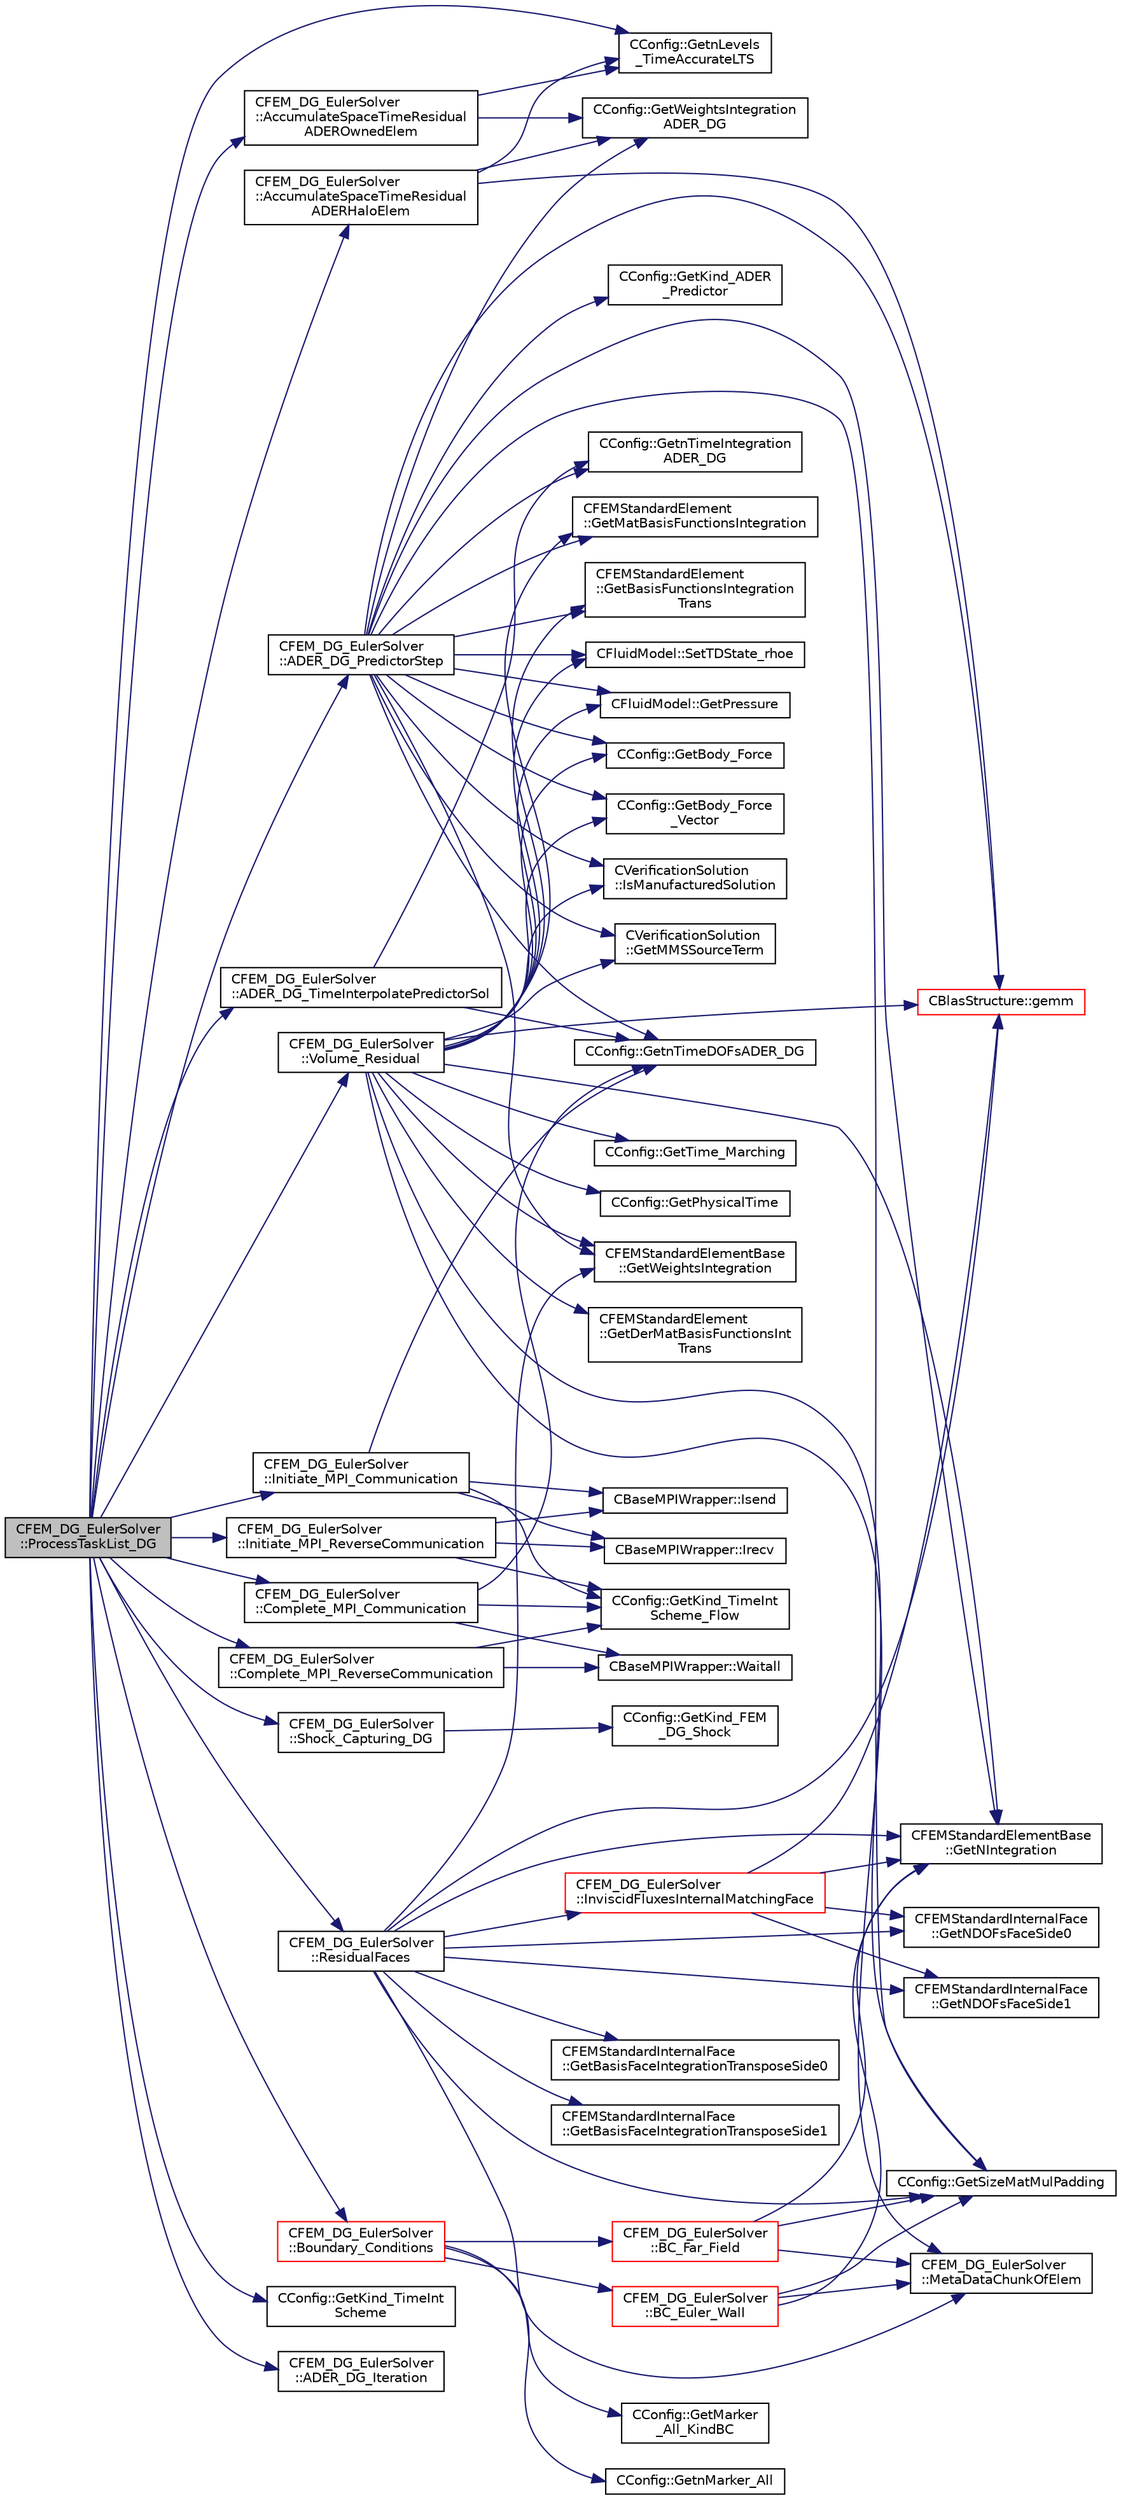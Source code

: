 digraph "CFEM_DG_EulerSolver::ProcessTaskList_DG"
{
  edge [fontname="Helvetica",fontsize="10",labelfontname="Helvetica",labelfontsize="10"];
  node [fontname="Helvetica",fontsize="10",shape=record];
  rankdir="LR";
  Node1411 [label="CFEM_DG_EulerSolver\l::ProcessTaskList_DG",height=0.2,width=0.4,color="black", fillcolor="grey75", style="filled", fontcolor="black"];
  Node1411 -> Node1412 [color="midnightblue",fontsize="10",style="solid",fontname="Helvetica"];
  Node1412 [label="CConfig::GetnLevels\l_TimeAccurateLTS",height=0.2,width=0.4,color="black", fillcolor="white", style="filled",URL="$class_c_config.html#a957e791919e7c6947131c06aedc7ff8d",tooltip="Get the number of time levels for time accurate local time stepping. "];
  Node1411 -> Node1413 [color="midnightblue",fontsize="10",style="solid",fontname="Helvetica"];
  Node1413 [label="CFEM_DG_EulerSolver\l::ADER_DG_PredictorStep",height=0.2,width=0.4,color="black", fillcolor="white", style="filled",URL="$class_c_f_e_m___d_g___euler_solver.html#a53f3bd445632823baa18657a29553842",tooltip="Function, carries out the predictor step of the ADER-DG time integration. "];
  Node1413 -> Node1414 [color="midnightblue",fontsize="10",style="solid",fontname="Helvetica"];
  Node1414 [label="CConfig::GetnTimeDOFsADER_DG",height=0.2,width=0.4,color="black", fillcolor="white", style="filled",URL="$class_c_config.html#ab110ba67babf383e40ac4896bc65a599",tooltip="Get the number time DOFs for ADER-DG. "];
  Node1413 -> Node1415 [color="midnightblue",fontsize="10",style="solid",fontname="Helvetica"];
  Node1415 [label="CConfig::GetnTimeIntegration\lADER_DG",height=0.2,width=0.4,color="black", fillcolor="white", style="filled",URL="$class_c_config.html#ae7e9d4b942d0db4b72f461c180ade3a4",tooltip="Get the number time integration points for ADER-DG. "];
  Node1413 -> Node1416 [color="midnightblue",fontsize="10",style="solid",fontname="Helvetica"];
  Node1416 [label="CConfig::GetWeightsIntegration\lADER_DG",height=0.2,width=0.4,color="black", fillcolor="white", style="filled",URL="$class_c_config.html#ab61a5a25dc9a2d37c22d4744d26b690d",tooltip="Get the weights of the time integration points for ADER-DG. "];
  Node1413 -> Node1417 [color="midnightblue",fontsize="10",style="solid",fontname="Helvetica"];
  Node1417 [label="CConfig::GetKind_ADER\l_Predictor",height=0.2,width=0.4,color="black", fillcolor="white", style="filled",URL="$class_c_config.html#a6a283ba2b1eacb99905f0e12636c8e15",tooltip="Get the kind of scheme (aliased or non-aliased) to be used in the predictor step of ADER-DG..."];
  Node1413 -> Node1418 [color="midnightblue",fontsize="10",style="solid",fontname="Helvetica"];
  Node1418 [label="CConfig::GetSizeMatMulPadding",height=0.2,width=0.4,color="black", fillcolor="white", style="filled",URL="$class_c_config.html#aea5478f0851e4cb4d11c262fb6c6e8c4",tooltip="Function to make available the matrix size in vectorization in order to optimize the gemm performance..."];
  Node1413 -> Node1419 [color="midnightblue",fontsize="10",style="solid",fontname="Helvetica"];
  Node1419 [label="CBlasStructure::gemm",height=0.2,width=0.4,color="red", fillcolor="white", style="filled",URL="$class_c_blas_structure.html#a40a585307895af828a7f51cd0ccbf81d",tooltip="Function, which carries out a dense matrix product. It is a limited version of the BLAS gemm function..."];
  Node1413 -> Node1422 [color="midnightblue",fontsize="10",style="solid",fontname="Helvetica"];
  Node1422 [label="CFEMStandardElementBase\l::GetNIntegration",height=0.2,width=0.4,color="black", fillcolor="white", style="filled",URL="$class_c_f_e_m_standard_element_base.html#aa5ad06a05a1d7b66bccca65521168a3b",tooltip="Function, which makes available the number of integration points for this standard element..."];
  Node1413 -> Node1423 [color="midnightblue",fontsize="10",style="solid",fontname="Helvetica"];
  Node1423 [label="CFEMStandardElement\l::GetMatBasisFunctionsIntegration",height=0.2,width=0.4,color="black", fillcolor="white", style="filled",URL="$class_c_f_e_m_standard_element.html#a6fbf928e9b9fa2fd9dab46309e0ed6b6",tooltip="Function, which makes available the matrix storage of the basis functions in the integration points..."];
  Node1413 -> Node1424 [color="midnightblue",fontsize="10",style="solid",fontname="Helvetica"];
  Node1424 [label="CFEMStandardElement\l::GetBasisFunctionsIntegration\lTrans",height=0.2,width=0.4,color="black", fillcolor="white", style="filled",URL="$class_c_f_e_m_standard_element.html#a0d8111ae54b825086ea24a9241a361f1",tooltip="Function, which makes available the transpose of the basis functions in the integration points..."];
  Node1413 -> Node1425 [color="midnightblue",fontsize="10",style="solid",fontname="Helvetica"];
  Node1425 [label="CFEMStandardElementBase\l::GetWeightsIntegration",height=0.2,width=0.4,color="black", fillcolor="white", style="filled",URL="$class_c_f_e_m_standard_element_base.html#abf33578c3a19de596dc704d3d4d00039",tooltip="Function, which makes available the weights in the integration points. "];
  Node1413 -> Node1426 [color="midnightblue",fontsize="10",style="solid",fontname="Helvetica"];
  Node1426 [label="CFluidModel::SetTDState_rhoe",height=0.2,width=0.4,color="black", fillcolor="white", style="filled",URL="$class_c_fluid_model.html#a90fdefd3a55d97d55d5211988c9a7ab1",tooltip="virtual member that would be different for each gas model implemented "];
  Node1413 -> Node1427 [color="midnightblue",fontsize="10",style="solid",fontname="Helvetica"];
  Node1427 [label="CFluidModel::GetPressure",height=0.2,width=0.4,color="black", fillcolor="white", style="filled",URL="$class_c_fluid_model.html#a169d9e9a0c7f8b5d35642940c62c4ecb",tooltip="Get fluid pressure. "];
  Node1413 -> Node1428 [color="midnightblue",fontsize="10",style="solid",fontname="Helvetica"];
  Node1428 [label="CConfig::GetBody_Force",height=0.2,width=0.4,color="black", fillcolor="white", style="filled",URL="$class_c_config.html#a9af4200d2cd764653d2707da4acc7847",tooltip="Get information about the body force. "];
  Node1413 -> Node1429 [color="midnightblue",fontsize="10",style="solid",fontname="Helvetica"];
  Node1429 [label="CConfig::GetBody_Force\l_Vector",height=0.2,width=0.4,color="black", fillcolor="white", style="filled",URL="$class_c_config.html#aa6f6ce87c87183da706c9e5521c1b812",tooltip="Get a pointer to the body force vector. "];
  Node1413 -> Node1430 [color="midnightblue",fontsize="10",style="solid",fontname="Helvetica"];
  Node1430 [label="CVerificationSolution\l::IsManufacturedSolution",height=0.2,width=0.4,color="black", fillcolor="white", style="filled",URL="$class_c_verification_solution.html#ae5a41206f55ba338ba300537b46827ba",tooltip="Whether or not this verification solution is a manufactured solution. "];
  Node1413 -> Node1431 [color="midnightblue",fontsize="10",style="solid",fontname="Helvetica"];
  Node1431 [label="CVerificationSolution\l::GetMMSSourceTerm",height=0.2,width=0.4,color="black", fillcolor="white", style="filled",URL="$class_c_verification_solution.html#ac9d8e5f8800e95f9b5831b4ff8c6c27d",tooltip="Get the source term for the manufactured solution (MMS). "];
  Node1411 -> Node1432 [color="midnightblue",fontsize="10",style="solid",fontname="Helvetica"];
  Node1432 [label="CFEM_DG_EulerSolver\l::Initiate_MPI_Communication",height=0.2,width=0.4,color="black", fillcolor="white", style="filled",URL="$class_c_f_e_m___d_g___euler_solver.html#aef4dade05b74d3e36f5b2c91d0a6fa46",tooltip="Routine that initiates the non-blocking communication between ranks for the givem time level..."];
  Node1432 -> Node1433 [color="midnightblue",fontsize="10",style="solid",fontname="Helvetica"];
  Node1433 [label="CConfig::GetKind_TimeInt\lScheme_Flow",height=0.2,width=0.4,color="black", fillcolor="white", style="filled",URL="$class_c_config.html#a20e5fd7b43cfd2bf2bcf5137f12bc635",tooltip="Get the kind of integration scheme (explicit or implicit) for the flow equations. ..."];
  Node1432 -> Node1414 [color="midnightblue",fontsize="10",style="solid",fontname="Helvetica"];
  Node1432 -> Node1434 [color="midnightblue",fontsize="10",style="solid",fontname="Helvetica"];
  Node1434 [label="CBaseMPIWrapper::Isend",height=0.2,width=0.4,color="black", fillcolor="white", style="filled",URL="$class_c_base_m_p_i_wrapper.html#a43a415ec11a029ade218eaf8c807a817"];
  Node1432 -> Node1435 [color="midnightblue",fontsize="10",style="solid",fontname="Helvetica"];
  Node1435 [label="CBaseMPIWrapper::Irecv",height=0.2,width=0.4,color="black", fillcolor="white", style="filled",URL="$class_c_base_m_p_i_wrapper.html#ae41565b441aee76e1b48eb03e5ac86dd"];
  Node1411 -> Node1436 [color="midnightblue",fontsize="10",style="solid",fontname="Helvetica"];
  Node1436 [label="CFEM_DG_EulerSolver\l::Complete_MPI_Communication",height=0.2,width=0.4,color="black", fillcolor="white", style="filled",URL="$class_c_f_e_m___d_g___euler_solver.html#ad3428a192cfff4925a3ce854866119de",tooltip="Routine that completes the non-blocking communication between ranks. "];
  Node1436 -> Node1433 [color="midnightblue",fontsize="10",style="solid",fontname="Helvetica"];
  Node1436 -> Node1414 [color="midnightblue",fontsize="10",style="solid",fontname="Helvetica"];
  Node1436 -> Node1437 [color="midnightblue",fontsize="10",style="solid",fontname="Helvetica"];
  Node1437 [label="CBaseMPIWrapper::Waitall",height=0.2,width=0.4,color="black", fillcolor="white", style="filled",URL="$class_c_base_m_p_i_wrapper.html#a7a83091a6fcdc392a11be74734362eaa"];
  Node1411 -> Node1438 [color="midnightblue",fontsize="10",style="solid",fontname="Helvetica"];
  Node1438 [label="CFEM_DG_EulerSolver\l::Initiate_MPI_ReverseCommunication",height=0.2,width=0.4,color="black", fillcolor="white", style="filled",URL="$class_c_f_e_m___d_g___euler_solver.html#a59148852103da2fb75a30e40f7ea4eb4",tooltip="Routine that initiates the reverse non-blocking communication between ranks. "];
  Node1438 -> Node1433 [color="midnightblue",fontsize="10",style="solid",fontname="Helvetica"];
  Node1438 -> Node1434 [color="midnightblue",fontsize="10",style="solid",fontname="Helvetica"];
  Node1438 -> Node1435 [color="midnightblue",fontsize="10",style="solid",fontname="Helvetica"];
  Node1411 -> Node1439 [color="midnightblue",fontsize="10",style="solid",fontname="Helvetica"];
  Node1439 [label="CFEM_DG_EulerSolver\l::Complete_MPI_ReverseCommunication",height=0.2,width=0.4,color="black", fillcolor="white", style="filled",URL="$class_c_f_e_m___d_g___euler_solver.html#af5891c1fd8de49fe774a68cd7bc0b6ec",tooltip="Routine that completes the reverse non-blocking communication between ranks. "];
  Node1439 -> Node1433 [color="midnightblue",fontsize="10",style="solid",fontname="Helvetica"];
  Node1439 -> Node1437 [color="midnightblue",fontsize="10",style="solid",fontname="Helvetica"];
  Node1411 -> Node1440 [color="midnightblue",fontsize="10",style="solid",fontname="Helvetica"];
  Node1440 [label="CFEM_DG_EulerSolver\l::ADER_DG_TimeInterpolatePredictorSol",height=0.2,width=0.4,color="black", fillcolor="white", style="filled",URL="$class_c_f_e_m___d_g___euler_solver.html#a541316bc7d1623f16e839578dc9a4aa9",tooltip="Function, which interpolates the predictor solution of ADER-DG to the time value that corresponds to ..."];
  Node1440 -> Node1414 [color="midnightblue",fontsize="10",style="solid",fontname="Helvetica"];
  Node1440 -> Node1415 [color="midnightblue",fontsize="10",style="solid",fontname="Helvetica"];
  Node1411 -> Node1441 [color="midnightblue",fontsize="10",style="solid",fontname="Helvetica"];
  Node1441 [label="CFEM_DG_EulerSolver\l::Shock_Capturing_DG",height=0.2,width=0.4,color="black", fillcolor="white", style="filled",URL="$class_c_f_e_m___d_g___euler_solver.html#a8811f2fe9d2efb93b2fcdedf228083d1",tooltip="Compute the artificial viscosity for shock capturing in DG. It is a virtual function, because this function is overruled for Navier-Stokes. "];
  Node1441 -> Node1442 [color="midnightblue",fontsize="10",style="solid",fontname="Helvetica"];
  Node1442 [label="CConfig::GetKind_FEM\l_DG_Shock",height=0.2,width=0.4,color="black", fillcolor="white", style="filled",URL="$class_c_config.html#a2a41cb57187f164b7cbf220e47823116",tooltip="Get the kind of shock capturing method in FEM DG solver. "];
  Node1411 -> Node1443 [color="midnightblue",fontsize="10",style="solid",fontname="Helvetica"];
  Node1443 [label="CFEM_DG_EulerSolver\l::Volume_Residual",height=0.2,width=0.4,color="black", fillcolor="white", style="filled",URL="$class_c_f_e_m___d_g___euler_solver.html#ae6c2fff0649a4d8fd723ee9776778003",tooltip="Compute the volume contributions to the spatial residual. It is a virtual function, because this function is overruled for Navier-Stokes. "];
  Node1443 -> Node1428 [color="midnightblue",fontsize="10",style="solid",fontname="Helvetica"];
  Node1443 -> Node1429 [color="midnightblue",fontsize="10",style="solid",fontname="Helvetica"];
  Node1443 -> Node1444 [color="midnightblue",fontsize="10",style="solid",fontname="Helvetica"];
  Node1444 [label="CConfig::GetTime_Marching",height=0.2,width=0.4,color="black", fillcolor="white", style="filled",URL="$class_c_config.html#a864d499ce740184803607801c47abda7",tooltip="Provides information about the time integration, and change the write in the output files information..."];
  Node1443 -> Node1445 [color="midnightblue",fontsize="10",style="solid",fontname="Helvetica"];
  Node1445 [label="CConfig::GetPhysicalTime",height=0.2,width=0.4,color="black", fillcolor="white", style="filled",URL="$class_c_config.html#a4d6b8796bf9552840a48d50c3b0d19b6",tooltip="Get the current physical time. "];
  Node1443 -> Node1418 [color="midnightblue",fontsize="10",style="solid",fontname="Helvetica"];
  Node1443 -> Node1446 [color="midnightblue",fontsize="10",style="solid",fontname="Helvetica"];
  Node1446 [label="CFEM_DG_EulerSolver\l::MetaDataChunkOfElem",height=0.2,width=0.4,color="black", fillcolor="white", style="filled",URL="$class_c_f_e_m___d_g___euler_solver.html#ad358fa06c0e5b2762ad3258eb2c677e2",tooltip="Template function, which determines some meta data for the chunk of elements/faces that must be treat..."];
  Node1443 -> Node1422 [color="midnightblue",fontsize="10",style="solid",fontname="Helvetica"];
  Node1443 -> Node1423 [color="midnightblue",fontsize="10",style="solid",fontname="Helvetica"];
  Node1443 -> Node1424 [color="midnightblue",fontsize="10",style="solid",fontname="Helvetica"];
  Node1443 -> Node1447 [color="midnightblue",fontsize="10",style="solid",fontname="Helvetica"];
  Node1447 [label="CFEMStandardElement\l::GetDerMatBasisFunctionsInt\lTrans",height=0.2,width=0.4,color="black", fillcolor="white", style="filled",URL="$class_c_f_e_m_standard_element.html#a0889b7c7bd8849913fabb2b4053c4b7d",tooltip="Function, which makes available the transpose matrix of the derivative of the basis functions in the ..."];
  Node1443 -> Node1425 [color="midnightblue",fontsize="10",style="solid",fontname="Helvetica"];
  Node1443 -> Node1419 [color="midnightblue",fontsize="10",style="solid",fontname="Helvetica"];
  Node1443 -> Node1426 [color="midnightblue",fontsize="10",style="solid",fontname="Helvetica"];
  Node1443 -> Node1427 [color="midnightblue",fontsize="10",style="solid",fontname="Helvetica"];
  Node1443 -> Node1430 [color="midnightblue",fontsize="10",style="solid",fontname="Helvetica"];
  Node1443 -> Node1431 [color="midnightblue",fontsize="10",style="solid",fontname="Helvetica"];
  Node1411 -> Node1448 [color="midnightblue",fontsize="10",style="solid",fontname="Helvetica"];
  Node1448 [label="CFEM_DG_EulerSolver\l::ResidualFaces",height=0.2,width=0.4,color="black", fillcolor="white", style="filled",URL="$class_c_f_e_m___d_g___euler_solver.html#a8875e58364f55e735fc3732f545d5f29",tooltip="Compute the spatial residual for the given range of faces. It is a virtual function, because this function is overruled for Navier-Stokes. "];
  Node1448 -> Node1418 [color="midnightblue",fontsize="10",style="solid",fontname="Helvetica"];
  Node1448 -> Node1446 [color="midnightblue",fontsize="10",style="solid",fontname="Helvetica"];
  Node1448 -> Node1422 [color="midnightblue",fontsize="10",style="solid",fontname="Helvetica"];
  Node1448 -> Node1425 [color="midnightblue",fontsize="10",style="solid",fontname="Helvetica"];
  Node1448 -> Node1449 [color="midnightblue",fontsize="10",style="solid",fontname="Helvetica"];
  Node1449 [label="CFEMStandardInternalFace\l::GetNDOFsFaceSide0",height=0.2,width=0.4,color="black", fillcolor="white", style="filled",URL="$class_c_f_e_m_standard_internal_face.html#acd4208ae47226c5917479d6a232b7584",tooltip="Function, which makes available the number of DOFs on side 0 of the face. "];
  Node1448 -> Node1450 [color="midnightblue",fontsize="10",style="solid",fontname="Helvetica"];
  Node1450 [label="CFEMStandardInternalFace\l::GetNDOFsFaceSide1",height=0.2,width=0.4,color="black", fillcolor="white", style="filled",URL="$class_c_f_e_m_standard_internal_face.html#a0e3ff97b8c11ca92ede562565eec7041",tooltip="Function, which makes available the number of DOFs on side 1 of the face. "];
  Node1448 -> Node1451 [color="midnightblue",fontsize="10",style="solid",fontname="Helvetica"];
  Node1451 [label="CFEM_DG_EulerSolver\l::InviscidFluxesInternalMatchingFace",height=0.2,width=0.4,color="red", fillcolor="white", style="filled",URL="$class_c_f_e_m___d_g___euler_solver.html#ab7546cb31b73191bbac2b338c88cfbc4",tooltip="Function, which computes the inviscid fluxes in the face integration points of a chunk of matching in..."];
  Node1451 -> Node1422 [color="midnightblue",fontsize="10",style="solid",fontname="Helvetica"];
  Node1451 -> Node1449 [color="midnightblue",fontsize="10",style="solid",fontname="Helvetica"];
  Node1451 -> Node1419 [color="midnightblue",fontsize="10",style="solid",fontname="Helvetica"];
  Node1451 -> Node1450 [color="midnightblue",fontsize="10",style="solid",fontname="Helvetica"];
  Node1448 -> Node1463 [color="midnightblue",fontsize="10",style="solid",fontname="Helvetica"];
  Node1463 [label="CFEMStandardInternalFace\l::GetBasisFaceIntegrationTransposeSide0",height=0.2,width=0.4,color="black", fillcolor="white", style="filled",URL="$class_c_f_e_m_standard_internal_face.html#a5dec1874e302623d6c8fb57e7e34e960",tooltip="Function, which makes available transpose matrix of the face basis functions of side 0 in the integra..."];
  Node1448 -> Node1419 [color="midnightblue",fontsize="10",style="solid",fontname="Helvetica"];
  Node1448 -> Node1464 [color="midnightblue",fontsize="10",style="solid",fontname="Helvetica"];
  Node1464 [label="CFEMStandardInternalFace\l::GetBasisFaceIntegrationTransposeSide1",height=0.2,width=0.4,color="black", fillcolor="white", style="filled",URL="$class_c_f_e_m_standard_internal_face.html#a90446ea5444c214ece32dc39dc40a2ae",tooltip="Function, which makes available transpose matrix of the face basis functions of side 1 in the integra..."];
  Node1411 -> Node1465 [color="midnightblue",fontsize="10",style="solid",fontname="Helvetica"];
  Node1465 [label="CFEM_DG_EulerSolver\l::Boundary_Conditions",height=0.2,width=0.4,color="red", fillcolor="white", style="filled",URL="$class_c_f_e_m___d_g___euler_solver.html#ae37f8eba6d7793bc4edb5de6e26f992d",tooltip="Function, which computes the spatial residual for the DG discretization. "];
  Node1465 -> Node1466 [color="midnightblue",fontsize="10",style="solid",fontname="Helvetica"];
  Node1466 [label="CConfig::GetnMarker_All",height=0.2,width=0.4,color="black", fillcolor="white", style="filled",URL="$class_c_config.html#a300c4884edfc0c2acf395036439004f4",tooltip="Get the total number of boundary markers including send/receive domains. "];
  Node1465 -> Node1467 [color="midnightblue",fontsize="10",style="solid",fontname="Helvetica"];
  Node1467 [label="CConfig::GetMarker\l_All_KindBC",height=0.2,width=0.4,color="black", fillcolor="white", style="filled",URL="$class_c_config.html#a57d43acc1457d2d27095ce006218862e",tooltip="Get the kind of boundary for each marker. "];
  Node1465 -> Node1468 [color="midnightblue",fontsize="10",style="solid",fontname="Helvetica"];
  Node1468 [label="CFEM_DG_EulerSolver\l::BC_Euler_Wall",height=0.2,width=0.4,color="red", fillcolor="white", style="filled",URL="$class_c_f_e_m___d_g___euler_solver.html#a8f81a6011b17cbb65c8be69d517e8faf",tooltip="Impose via the residual the Euler wall boundary condition. It is a virtual function, because for Navier-Stokes it is overwritten. "];
  Node1468 -> Node1418 [color="midnightblue",fontsize="10",style="solid",fontname="Helvetica"];
  Node1468 -> Node1446 [color="midnightblue",fontsize="10",style="solid",fontname="Helvetica"];
  Node1468 -> Node1422 [color="midnightblue",fontsize="10",style="solid",fontname="Helvetica"];
  Node1465 -> Node1473 [color="midnightblue",fontsize="10",style="solid",fontname="Helvetica"];
  Node1473 [label="CFEM_DG_EulerSolver\l::BC_Far_Field",height=0.2,width=0.4,color="red", fillcolor="white", style="filled",URL="$class_c_f_e_m___d_g___euler_solver.html#a48b8a50d3e9deee07bd02a30249f6f6d",tooltip="Impose the far-field boundary condition. It is a virtual function, because for Navier-Stokes it is ov..."];
  Node1473 -> Node1418 [color="midnightblue",fontsize="10",style="solid",fontname="Helvetica"];
  Node1473 -> Node1446 [color="midnightblue",fontsize="10",style="solid",fontname="Helvetica"];
  Node1473 -> Node1422 [color="midnightblue",fontsize="10",style="solid",fontname="Helvetica"];
  Node1411 -> Node1509 [color="midnightblue",fontsize="10",style="solid",fontname="Helvetica"];
  Node1509 [label="CFEM_DG_EulerSolver\l::AccumulateSpaceTimeResidual\lADEROwnedElem",height=0.2,width=0.4,color="black", fillcolor="white", style="filled",URL="$class_c_f_e_m___d_g___euler_solver.html#a0a18dfd035e17379824d2a3a032d3ab3",tooltip="Function, which accumulates the space time residual of the ADER-DG time integration scheme for the ow..."];
  Node1509 -> Node1416 [color="midnightblue",fontsize="10",style="solid",fontname="Helvetica"];
  Node1509 -> Node1412 [color="midnightblue",fontsize="10",style="solid",fontname="Helvetica"];
  Node1411 -> Node1510 [color="midnightblue",fontsize="10",style="solid",fontname="Helvetica"];
  Node1510 [label="CFEM_DG_EulerSolver\l::AccumulateSpaceTimeResidual\lADERHaloElem",height=0.2,width=0.4,color="black", fillcolor="white", style="filled",URL="$class_c_f_e_m___d_g___euler_solver.html#ad69d3dd7fafb9203abbc9e876cbcd7a8",tooltip="Function, which accumulates the space time residual of the ADER-DG time integration scheme for the ha..."];
  Node1510 -> Node1416 [color="midnightblue",fontsize="10",style="solid",fontname="Helvetica"];
  Node1510 -> Node1412 [color="midnightblue",fontsize="10",style="solid",fontname="Helvetica"];
  Node1510 -> Node1419 [color="midnightblue",fontsize="10",style="solid",fontname="Helvetica"];
  Node1411 -> Node1511 [color="midnightblue",fontsize="10",style="solid",fontname="Helvetica"];
  Node1511 [label="CConfig::GetKind_TimeInt\lScheme",height=0.2,width=0.4,color="black", fillcolor="white", style="filled",URL="$class_c_config.html#aeec93abf99b07f5fd7505df58a5577ae",tooltip="Get the kind of time integration method. "];
  Node1411 -> Node1512 [color="midnightblue",fontsize="10",style="solid",fontname="Helvetica"];
  Node1512 [label="CFEM_DG_EulerSolver\l::ADER_DG_Iteration",height=0.2,width=0.4,color="black", fillcolor="white", style="filled",URL="$class_c_f_e_m___d_g___euler_solver.html#ad581ff9821dc607597049b9d52ce5fdf",tooltip="Update the solution for the ADER-DG scheme for the given range of elements. "];
}
